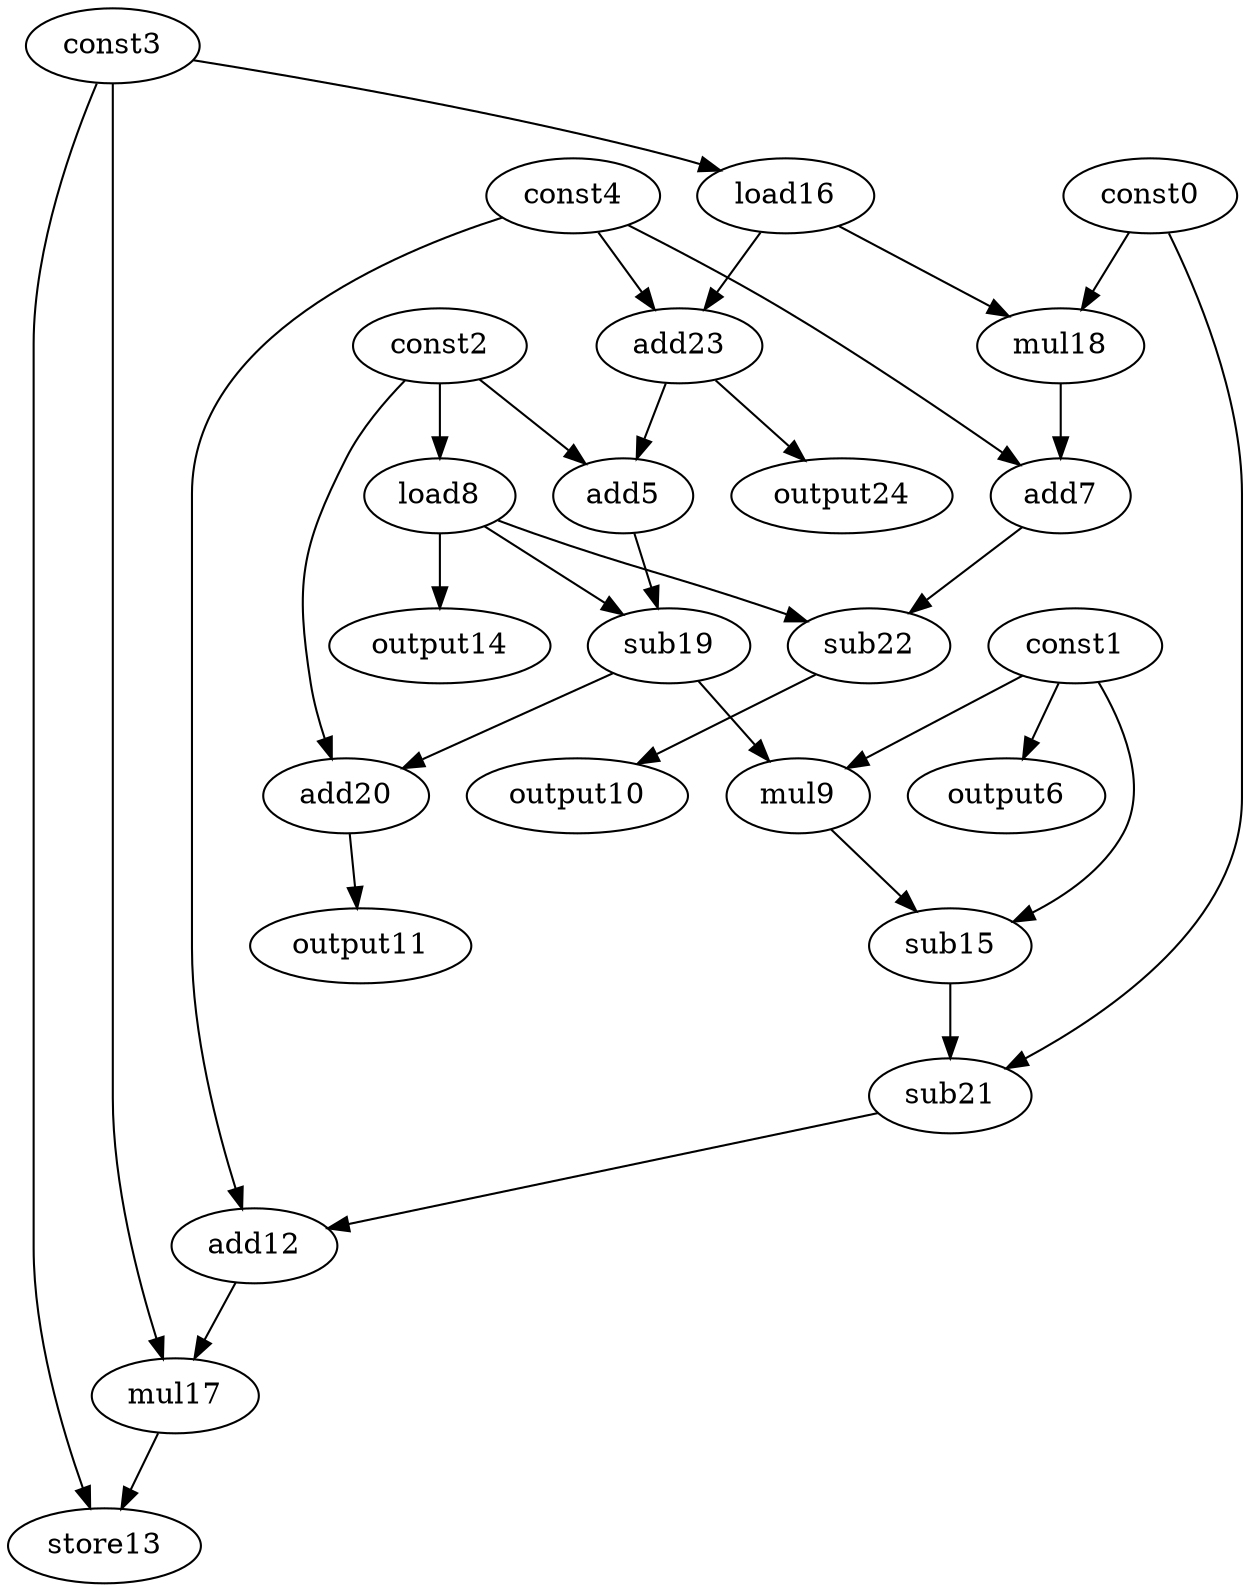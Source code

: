 digraph G { 
const0[opcode=const]; 
const1[opcode=const]; 
const2[opcode=const]; 
const3[opcode=const]; 
const4[opcode=const]; 
add5[opcode=add]; 
output6[opcode=output]; 
add7[opcode=add]; 
load8[opcode=load]; 
mul9[opcode=mul]; 
output10[opcode=output]; 
output11[opcode=output]; 
add12[opcode=add]; 
store13[opcode=store]; 
output14[opcode=output]; 
sub15[opcode=sub]; 
load16[opcode=load]; 
mul17[opcode=mul]; 
mul18[opcode=mul]; 
sub19[opcode=sub]; 
add20[opcode=add]; 
sub21[opcode=sub]; 
sub22[opcode=sub]; 
add23[opcode=add]; 
output24[opcode=output]; 
const1->output6[operand=0];
const2->load8[operand=0];
const3->load16[operand=0];
load8->output14[operand=0];
load16->mul18[operand=0];
const0->mul18[operand=1];
load16->add23[operand=0];
const4->add23[operand=1];
const2->add5[operand=0];
add23->add5[operand=1];
mul18->add7[operand=0];
const4->add7[operand=1];
add23->output24[operand=0];
load8->sub19[operand=0];
add5->sub19[operand=1];
load8->sub22[operand=0];
add7->sub22[operand=1];
const1->mul9[operand=0];
sub19->mul9[operand=1];
sub22->output10[operand=0];
const2->add20[operand=0];
sub19->add20[operand=1];
add20->output11[operand=0];
const1->sub15[operand=0];
mul9->sub15[operand=1];
const0->sub21[operand=0];
sub15->sub21[operand=1];
const4->add12[operand=0];
sub21->add12[operand=1];
const3->mul17[operand=0];
add12->mul17[operand=1];
mul17->store13[operand=0];
const3->store13[operand=1];
}
